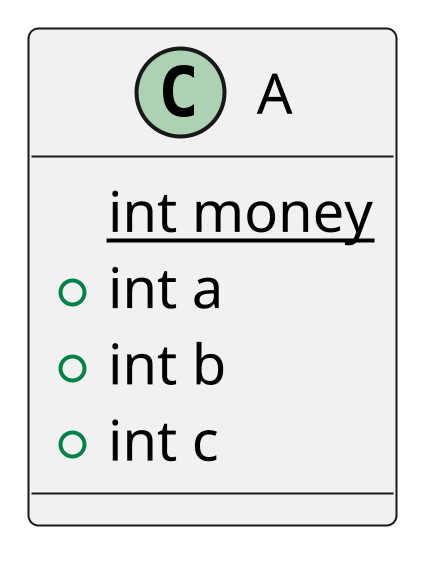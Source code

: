 @startuml name
scale 4

class A {
    {static} int money
    +int a
    +int b
    +int c
}

@enduml